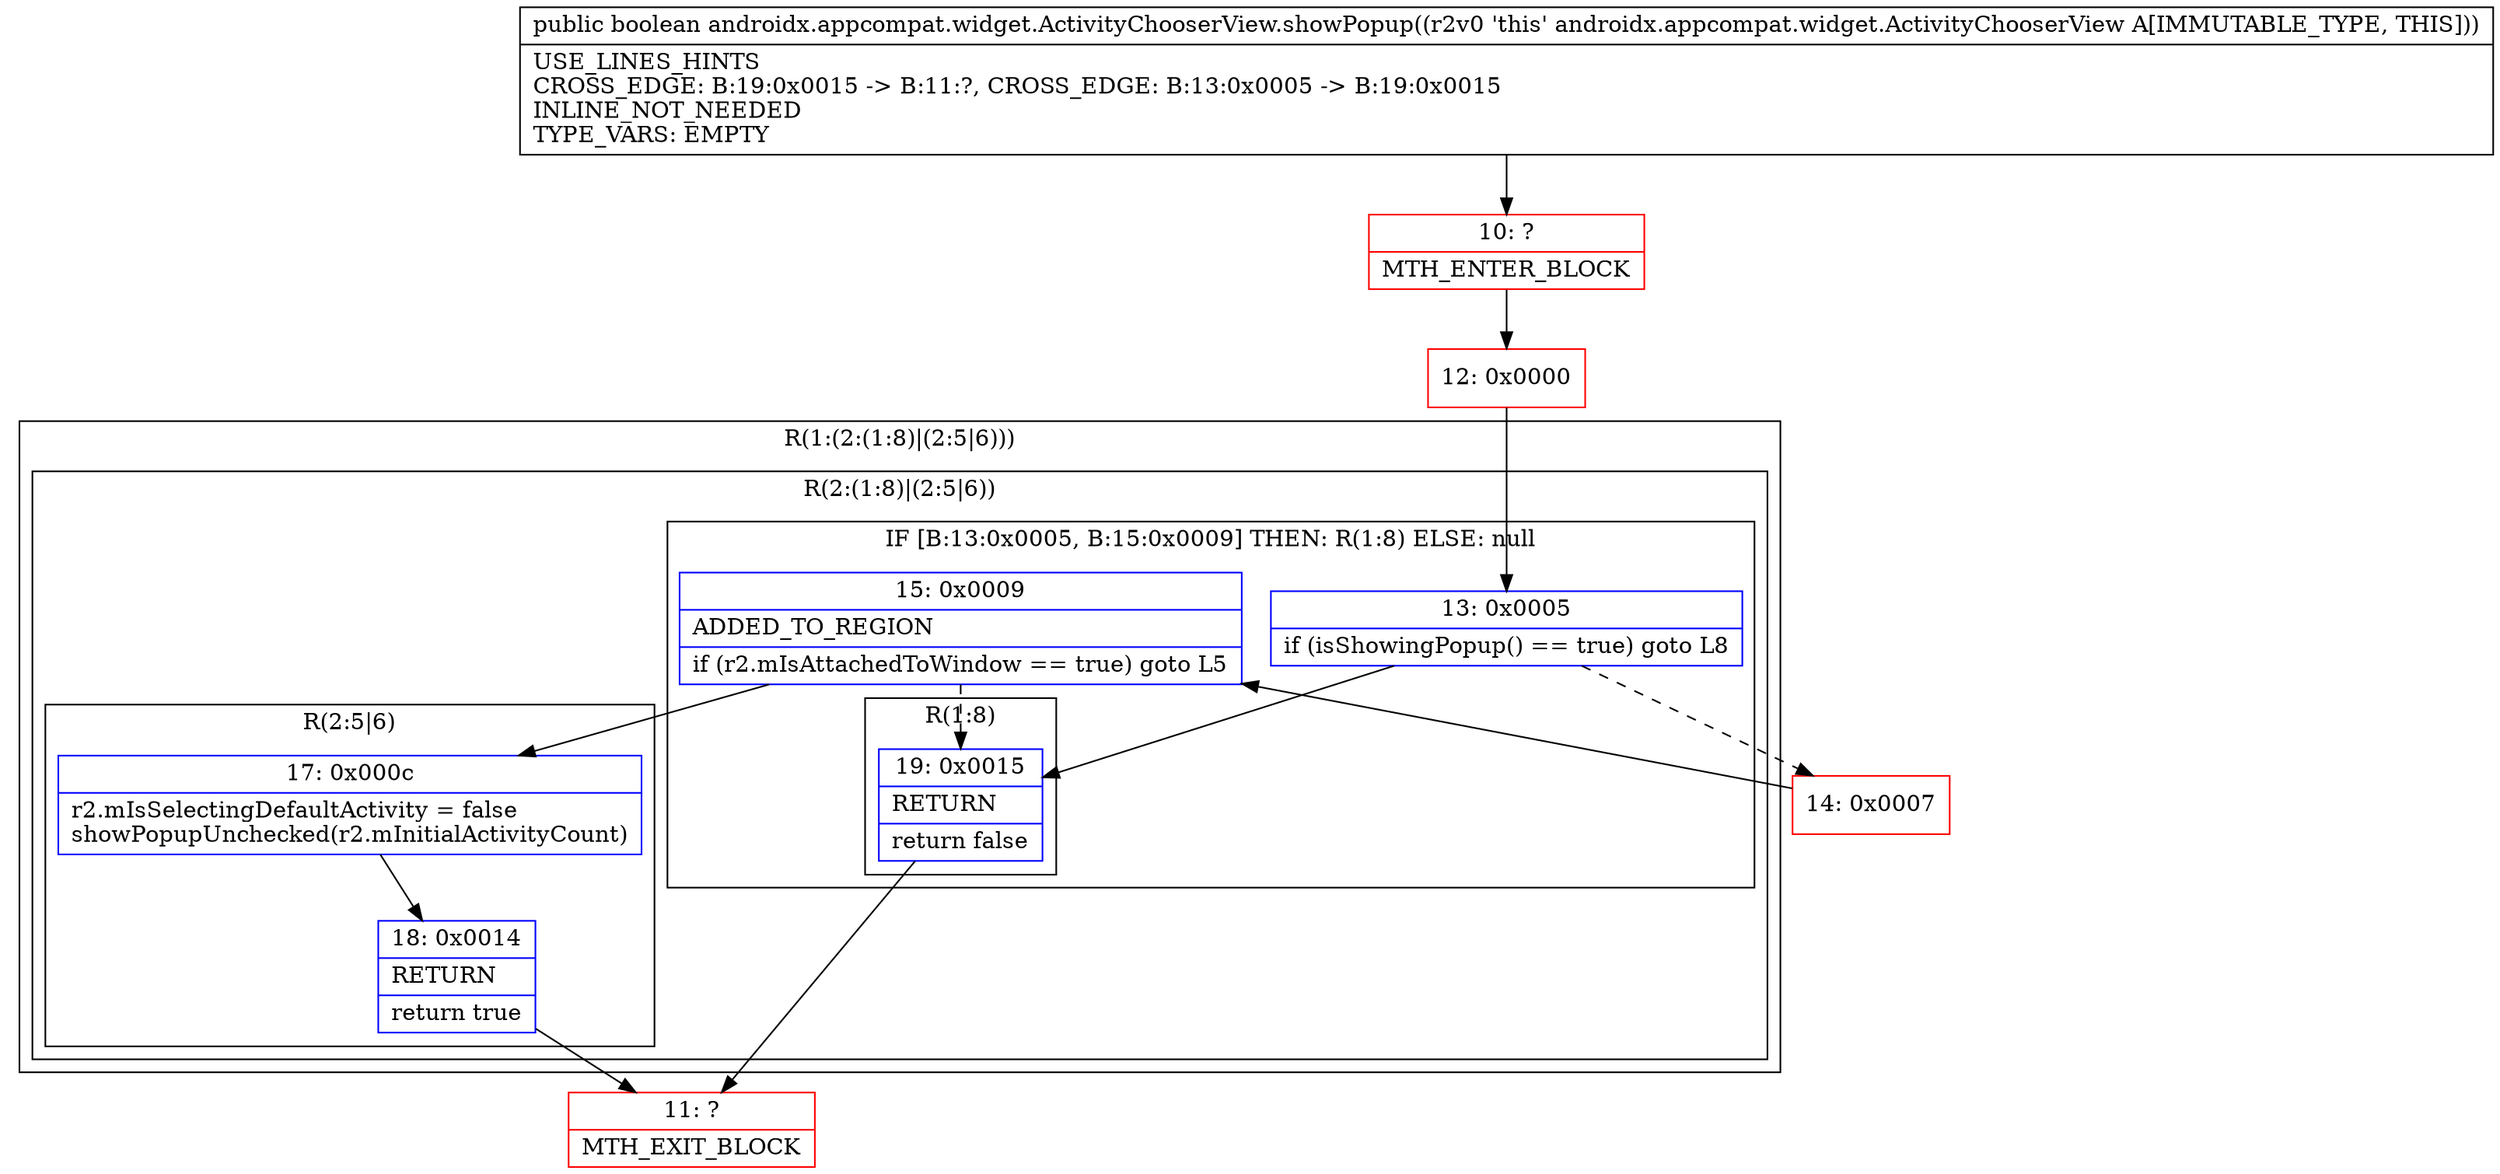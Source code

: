 digraph "CFG forandroidx.appcompat.widget.ActivityChooserView.showPopup()Z" {
subgraph cluster_Region_64158462 {
label = "R(1:(2:(1:8)|(2:5|6)))";
node [shape=record,color=blue];
subgraph cluster_Region_1788417314 {
label = "R(2:(1:8)|(2:5|6))";
node [shape=record,color=blue];
subgraph cluster_IfRegion_88557389 {
label = "IF [B:13:0x0005, B:15:0x0009] THEN: R(1:8) ELSE: null";
node [shape=record,color=blue];
Node_13 [shape=record,label="{13\:\ 0x0005|if (isShowingPopup() == true) goto L8\l}"];
Node_15 [shape=record,label="{15\:\ 0x0009|ADDED_TO_REGION\l|if (r2.mIsAttachedToWindow == true) goto L5\l}"];
subgraph cluster_Region_390330504 {
label = "R(1:8)";
node [shape=record,color=blue];
Node_19 [shape=record,label="{19\:\ 0x0015|RETURN\l|return false\l}"];
}
}
subgraph cluster_Region_55768468 {
label = "R(2:5|6)";
node [shape=record,color=blue];
Node_17 [shape=record,label="{17\:\ 0x000c|r2.mIsSelectingDefaultActivity = false\lshowPopupUnchecked(r2.mInitialActivityCount)\l}"];
Node_18 [shape=record,label="{18\:\ 0x0014|RETURN\l|return true\l}"];
}
}
}
Node_10 [shape=record,color=red,label="{10\:\ ?|MTH_ENTER_BLOCK\l}"];
Node_12 [shape=record,color=red,label="{12\:\ 0x0000}"];
Node_14 [shape=record,color=red,label="{14\:\ 0x0007}"];
Node_11 [shape=record,color=red,label="{11\:\ ?|MTH_EXIT_BLOCK\l}"];
MethodNode[shape=record,label="{public boolean androidx.appcompat.widget.ActivityChooserView.showPopup((r2v0 'this' androidx.appcompat.widget.ActivityChooserView A[IMMUTABLE_TYPE, THIS]))  | USE_LINES_HINTS\lCROSS_EDGE: B:19:0x0015 \-\> B:11:?, CROSS_EDGE: B:13:0x0005 \-\> B:19:0x0015\lINLINE_NOT_NEEDED\lTYPE_VARS: EMPTY\l}"];
MethodNode -> Node_10;Node_13 -> Node_14[style=dashed];
Node_13 -> Node_19;
Node_15 -> Node_17;
Node_15 -> Node_19[style=dashed];
Node_19 -> Node_11;
Node_17 -> Node_18;
Node_18 -> Node_11;
Node_10 -> Node_12;
Node_12 -> Node_13;
Node_14 -> Node_15;
}

